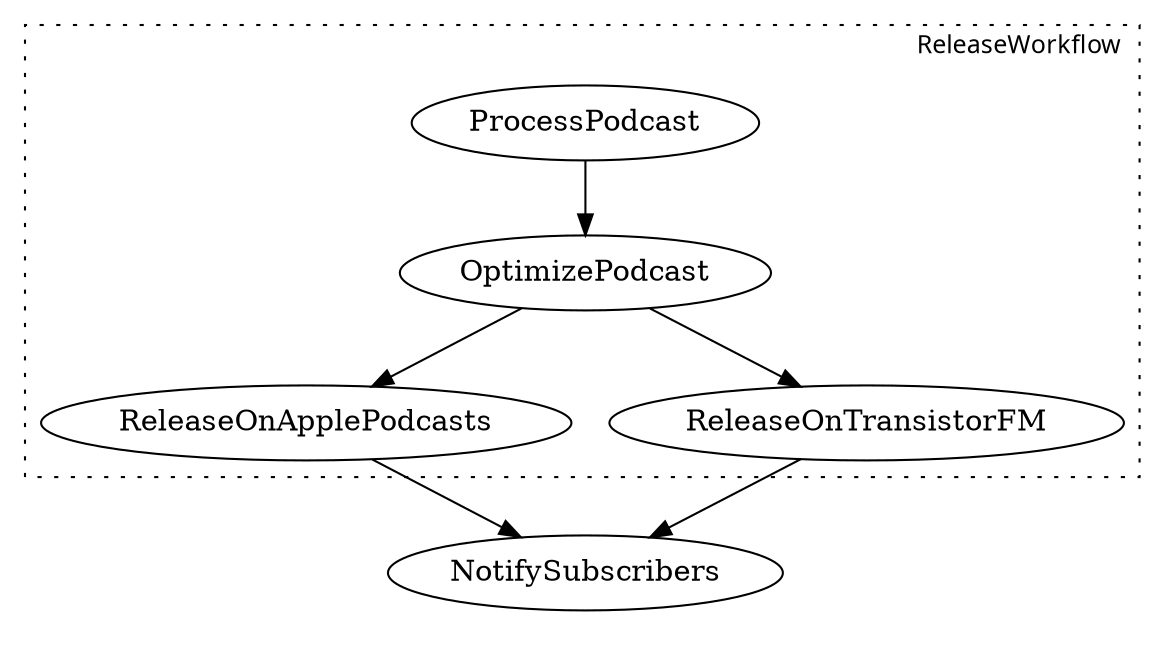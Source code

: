 digraph G {
    subgraph cluster_notify {
        graph[style="invis"]
        NotifySubscribers;
    }

    subgraph cluster_release {
        label="ReleaseWorkflow";
        graph[style="dotted", labelloc="t", labeljust="r", fontsize="12", fontname="sans-serif"]

        ProcessPodcast; OptimizePodcast; ReleaseOnApplePodcasts; ReleaseOnTransistorFM;
        ProcessPodcast -> OptimizePodcast;
        OptimizePodcast -> ReleaseOnApplePodcasts;
        OptimizePodcast -> ReleaseOnTransistorFM;
        ReleaseOnTransistorFM -> NotifySubscribers;
        ReleaseOnApplePodcasts -> NotifySubscribers;
    }
}